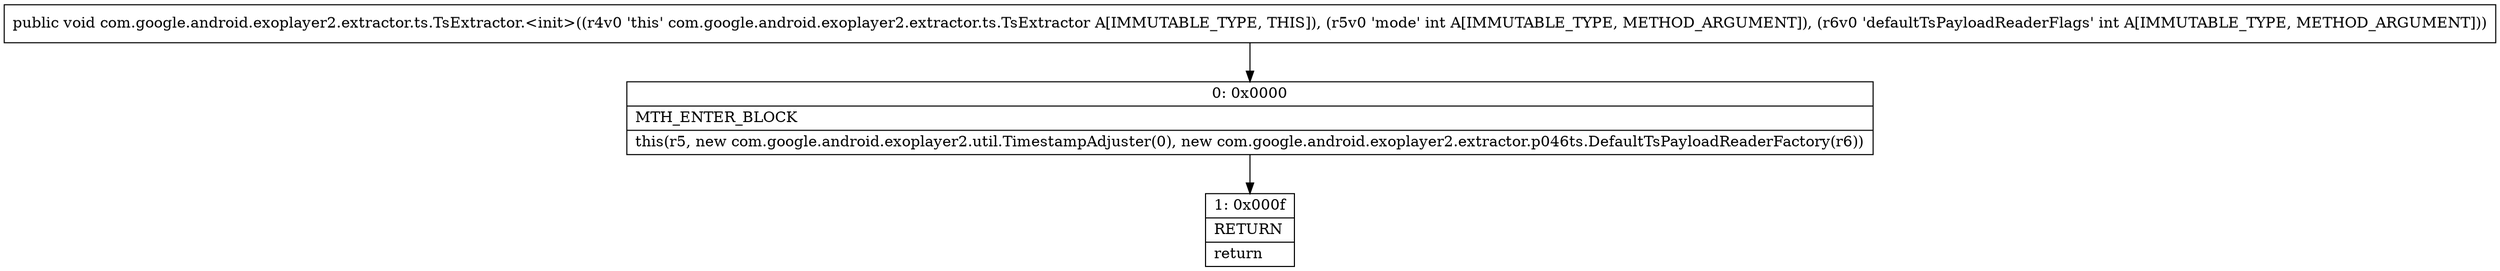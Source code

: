 digraph "CFG forcom.google.android.exoplayer2.extractor.ts.TsExtractor.\<init\>(II)V" {
Node_0 [shape=record,label="{0\:\ 0x0000|MTH_ENTER_BLOCK\l|this(r5, new com.google.android.exoplayer2.util.TimestampAdjuster(0), new com.google.android.exoplayer2.extractor.p046ts.DefaultTsPayloadReaderFactory(r6))\l}"];
Node_1 [shape=record,label="{1\:\ 0x000f|RETURN\l|return\l}"];
MethodNode[shape=record,label="{public void com.google.android.exoplayer2.extractor.ts.TsExtractor.\<init\>((r4v0 'this' com.google.android.exoplayer2.extractor.ts.TsExtractor A[IMMUTABLE_TYPE, THIS]), (r5v0 'mode' int A[IMMUTABLE_TYPE, METHOD_ARGUMENT]), (r6v0 'defaultTsPayloadReaderFlags' int A[IMMUTABLE_TYPE, METHOD_ARGUMENT])) }"];
MethodNode -> Node_0;
Node_0 -> Node_1;
}

